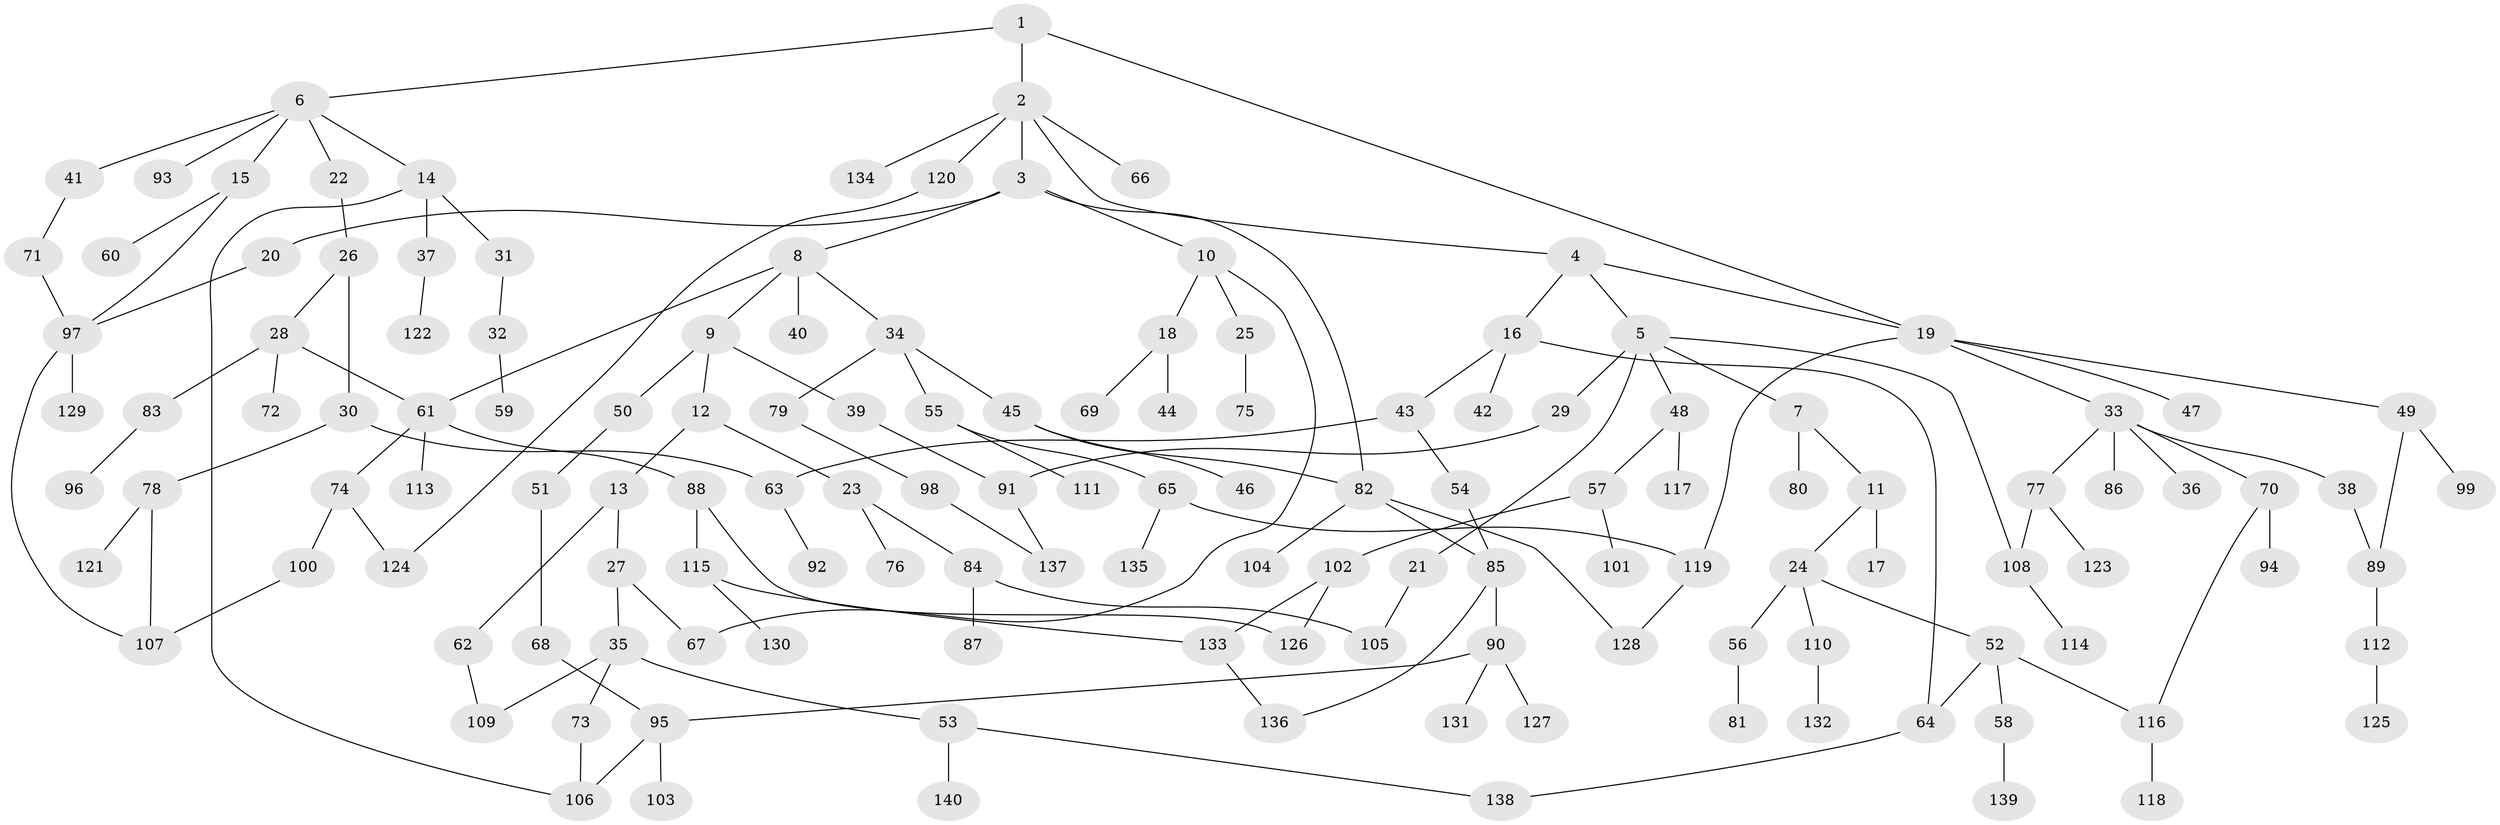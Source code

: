 // coarse degree distribution, {7: 0.021505376344086023, 5: 0.06451612903225806, 8: 0.010752688172043012, 6: 0.043010752688172046, 4: 0.11827956989247312, 1: 0.34408602150537637, 2: 0.24731182795698925, 3: 0.15053763440860216}
// Generated by graph-tools (version 1.1) at 2025/51/02/27/25 19:51:39]
// undirected, 140 vertices, 167 edges
graph export_dot {
graph [start="1"]
  node [color=gray90,style=filled];
  1;
  2;
  3;
  4;
  5;
  6;
  7;
  8;
  9;
  10;
  11;
  12;
  13;
  14;
  15;
  16;
  17;
  18;
  19;
  20;
  21;
  22;
  23;
  24;
  25;
  26;
  27;
  28;
  29;
  30;
  31;
  32;
  33;
  34;
  35;
  36;
  37;
  38;
  39;
  40;
  41;
  42;
  43;
  44;
  45;
  46;
  47;
  48;
  49;
  50;
  51;
  52;
  53;
  54;
  55;
  56;
  57;
  58;
  59;
  60;
  61;
  62;
  63;
  64;
  65;
  66;
  67;
  68;
  69;
  70;
  71;
  72;
  73;
  74;
  75;
  76;
  77;
  78;
  79;
  80;
  81;
  82;
  83;
  84;
  85;
  86;
  87;
  88;
  89;
  90;
  91;
  92;
  93;
  94;
  95;
  96;
  97;
  98;
  99;
  100;
  101;
  102;
  103;
  104;
  105;
  106;
  107;
  108;
  109;
  110;
  111;
  112;
  113;
  114;
  115;
  116;
  117;
  118;
  119;
  120;
  121;
  122;
  123;
  124;
  125;
  126;
  127;
  128;
  129;
  130;
  131;
  132;
  133;
  134;
  135;
  136;
  137;
  138;
  139;
  140;
  1 -- 2;
  1 -- 6;
  1 -- 19;
  2 -- 3;
  2 -- 4;
  2 -- 66;
  2 -- 120;
  2 -- 134;
  3 -- 8;
  3 -- 10;
  3 -- 20;
  3 -- 82;
  4 -- 5;
  4 -- 16;
  4 -- 19;
  5 -- 7;
  5 -- 21;
  5 -- 29;
  5 -- 48;
  5 -- 108;
  6 -- 14;
  6 -- 15;
  6 -- 22;
  6 -- 41;
  6 -- 93;
  7 -- 11;
  7 -- 80;
  8 -- 9;
  8 -- 34;
  8 -- 40;
  8 -- 61;
  9 -- 12;
  9 -- 39;
  9 -- 50;
  10 -- 18;
  10 -- 25;
  10 -- 67;
  11 -- 17;
  11 -- 24;
  12 -- 13;
  12 -- 23;
  13 -- 27;
  13 -- 62;
  14 -- 31;
  14 -- 37;
  14 -- 106;
  15 -- 60;
  15 -- 97;
  16 -- 42;
  16 -- 43;
  16 -- 64;
  18 -- 44;
  18 -- 69;
  19 -- 33;
  19 -- 47;
  19 -- 49;
  19 -- 119;
  20 -- 97;
  21 -- 105;
  22 -- 26;
  23 -- 76;
  23 -- 84;
  24 -- 52;
  24 -- 56;
  24 -- 110;
  25 -- 75;
  26 -- 28;
  26 -- 30;
  27 -- 35;
  27 -- 67;
  28 -- 61;
  28 -- 72;
  28 -- 83;
  29 -- 91;
  30 -- 63;
  30 -- 78;
  31 -- 32;
  32 -- 59;
  33 -- 36;
  33 -- 38;
  33 -- 70;
  33 -- 77;
  33 -- 86;
  34 -- 45;
  34 -- 55;
  34 -- 79;
  35 -- 53;
  35 -- 73;
  35 -- 109;
  37 -- 122;
  38 -- 89;
  39 -- 91;
  41 -- 71;
  43 -- 54;
  43 -- 63;
  45 -- 46;
  45 -- 82;
  48 -- 57;
  48 -- 117;
  49 -- 89;
  49 -- 99;
  50 -- 51;
  51 -- 68;
  52 -- 58;
  52 -- 64;
  52 -- 116;
  53 -- 140;
  53 -- 138;
  54 -- 85;
  55 -- 65;
  55 -- 111;
  56 -- 81;
  57 -- 101;
  57 -- 102;
  58 -- 139;
  61 -- 74;
  61 -- 88;
  61 -- 113;
  62 -- 109;
  63 -- 92;
  64 -- 138;
  65 -- 135;
  65 -- 119;
  68 -- 95;
  70 -- 94;
  70 -- 116;
  71 -- 97;
  73 -- 106;
  74 -- 100;
  74 -- 124;
  77 -- 123;
  77 -- 108;
  78 -- 121;
  78 -- 107;
  79 -- 98;
  82 -- 104;
  82 -- 85;
  82 -- 128;
  83 -- 96;
  84 -- 87;
  84 -- 105;
  85 -- 90;
  85 -- 136;
  88 -- 115;
  88 -- 126;
  89 -- 112;
  90 -- 127;
  90 -- 131;
  90 -- 95;
  91 -- 137;
  95 -- 103;
  95 -- 106;
  97 -- 107;
  97 -- 129;
  98 -- 137;
  100 -- 107;
  102 -- 126;
  102 -- 133;
  108 -- 114;
  110 -- 132;
  112 -- 125;
  115 -- 130;
  115 -- 133;
  116 -- 118;
  119 -- 128;
  120 -- 124;
  133 -- 136;
}
